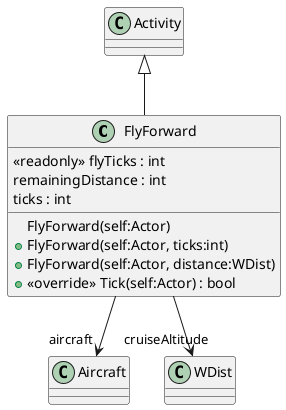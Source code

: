 @startuml
class FlyForward {
    <<readonly>> flyTicks : int
    remainingDistance : int
    ticks : int
    FlyForward(self:Actor)
    + FlyForward(self:Actor, ticks:int)
    + FlyForward(self:Actor, distance:WDist)
    + <<override>> Tick(self:Actor) : bool
}
Activity <|-- FlyForward
FlyForward --> "aircraft" Aircraft
FlyForward --> "cruiseAltitude" WDist
@enduml
